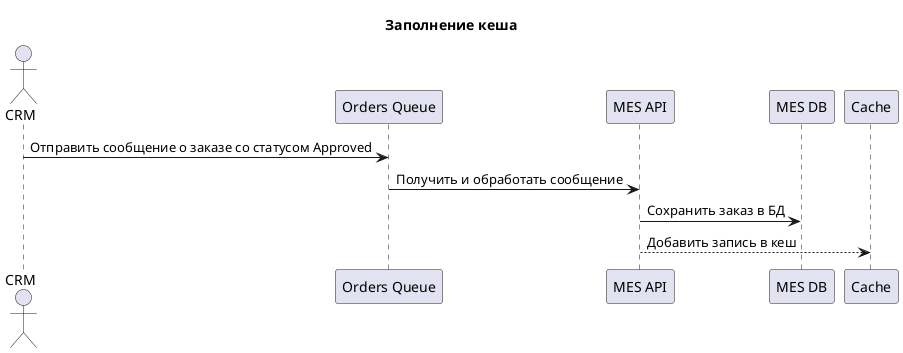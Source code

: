 @startuml
actor CRM
participant "Orders Queue" as queue
participant "MES API" as api
participant "MES DB" as db
participant "Cache" as cache

title Заполнение кеша

CRM -> queue: Отправить сообщение о заказе со статусом Approved
queue -> api: Получить и обработать сообщение
api -> db: Сохранить заказ в БД
api --> cache: Добавить запись в кеш
@enduml